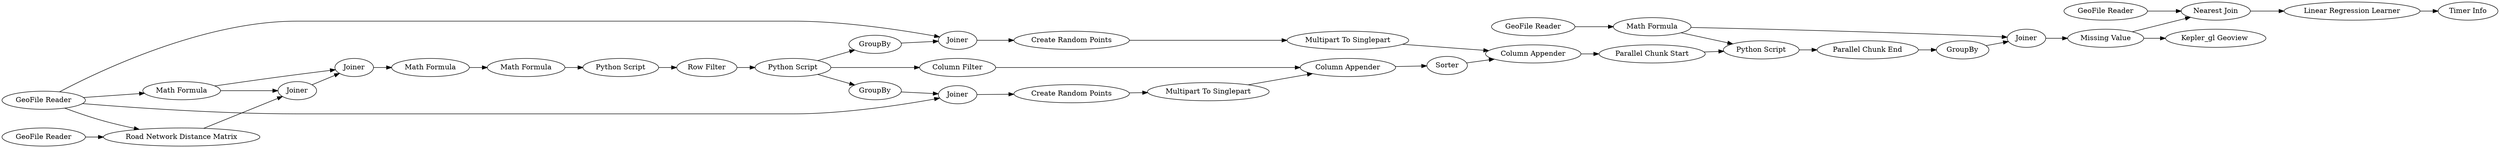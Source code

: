 digraph {
	"4035591013043939393_25" [label="Python Script"]
	"4035591013043939393_33" [label="Nearest Join"]
	"4035591013043939393_17" [label="Multipart To Singlepart"]
	"4035591013043939393_26" [label="Math Formula"]
	"4035591013043939393_36" [label="Timer Info"]
	"4035591013043939393_4" [label="Math Formula"]
	"4035591013043939393_3" [label="Road Network Distance Matrix"]
	"4035591013043939393_8" [label="Math Formula"]
	"4035591013043939393_23" [label="Column Appender"]
	"4035591013043939393_31" [label="Missing Value"]
	"4035591013043939393_18" [label="Create Random Points"]
	"4035591013043939393_21" [label="Column Appender"]
	"4035591013043939393_14" [label=Joiner]
	"4035591013043939393_7" [label="Math Formula"]
	"4035591013043939393_24" [label="GeoFile Reader"]
	"4035591013043939393_30" [label=Joiner]
	"4035591013043939393_27" [label="Parallel Chunk Start"]
	"4035591013043939393_1" [label="GeoFile Reader"]
	"4035591013043939393_20" [label="Column Filter"]
	"4035591013043939393_29" [label=GroupBy]
	"4035591013043939393_34" [label="Linear Regression Learner"]
	"4035591013043939393_6" [label=Joiner]
	"4035591013043939393_15" [label=Joiner]
	"4035591013043939393_5" [label=Joiner]
	"4035591013043939393_22" [label=Sorter]
	"4035591013043939393_35" [label="Kepler_gl Geoview "]
	"4035591013043939393_19" [label="Multipart To Singlepart"]
	"4035591013043939393_16" [label="Create Random Points"]
	"4035591013043939393_13" [label=GroupBy]
	"4035591013043939393_28" [label="Parallel Chunk End"]
	"4035591013043939393_9" [label="Python Script"]
	"4035591013043939393_32" [label="GeoFile Reader"]
	"4035591013043939393_2" [label="GeoFile Reader"]
	"4035591013043939393_11" [label="Python Script"]
	"4035591013043939393_10" [label="Row Filter"]
	"4035591013043939393_12" [label=GroupBy]
	"4035591013043939393_33" -> "4035591013043939393_34"
	"4035591013043939393_11" -> "4035591013043939393_13"
	"4035591013043939393_26" -> "4035591013043939393_25"
	"4035591013043939393_8" -> "4035591013043939393_9"
	"4035591013043939393_13" -> "4035591013043939393_15"
	"4035591013043939393_29" -> "4035591013043939393_30"
	"4035591013043939393_1" -> "4035591013043939393_4"
	"4035591013043939393_2" -> "4035591013043939393_3"
	"4035591013043939393_21" -> "4035591013043939393_22"
	"4035591013043939393_7" -> "4035591013043939393_8"
	"4035591013043939393_1" -> "4035591013043939393_15"
	"4035591013043939393_31" -> "4035591013043939393_35"
	"4035591013043939393_26" -> "4035591013043939393_30"
	"4035591013043939393_30" -> "4035591013043939393_31"
	"4035591013043939393_19" -> "4035591013043939393_23"
	"4035591013043939393_31" -> "4035591013043939393_33"
	"4035591013043939393_20" -> "4035591013043939393_21"
	"4035591013043939393_28" -> "4035591013043939393_29"
	"4035591013043939393_17" -> "4035591013043939393_21"
	"4035591013043939393_10" -> "4035591013043939393_11"
	"4035591013043939393_9" -> "4035591013043939393_10"
	"4035591013043939393_1" -> "4035591013043939393_14"
	"4035591013043939393_3" -> "4035591013043939393_5"
	"4035591013043939393_34" -> "4035591013043939393_36"
	"4035591013043939393_5" -> "4035591013043939393_6"
	"4035591013043939393_6" -> "4035591013043939393_7"
	"4035591013043939393_25" -> "4035591013043939393_28"
	"4035591013043939393_22" -> "4035591013043939393_23"
	"4035591013043939393_16" -> "4035591013043939393_17"
	"4035591013043939393_11" -> "4035591013043939393_12"
	"4035591013043939393_27" -> "4035591013043939393_25"
	"4035591013043939393_18" -> "4035591013043939393_19"
	"4035591013043939393_14" -> "4035591013043939393_16"
	"4035591013043939393_23" -> "4035591013043939393_27"
	"4035591013043939393_15" -> "4035591013043939393_18"
	"4035591013043939393_4" -> "4035591013043939393_5"
	"4035591013043939393_32" -> "4035591013043939393_33"
	"4035591013043939393_11" -> "4035591013043939393_20"
	"4035591013043939393_1" -> "4035591013043939393_3"
	"4035591013043939393_4" -> "4035591013043939393_6"
	"4035591013043939393_24" -> "4035591013043939393_26"
	"4035591013043939393_12" -> "4035591013043939393_14"
	rankdir=LR
}
